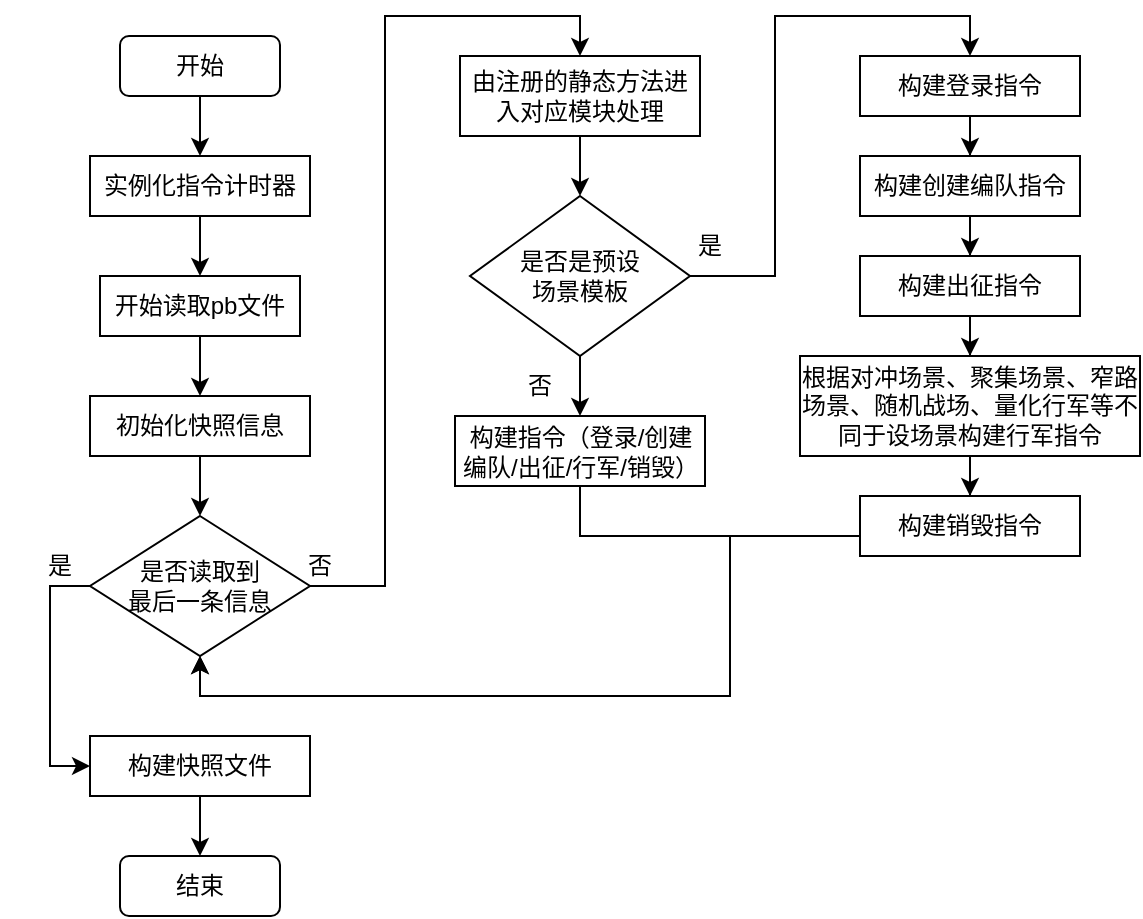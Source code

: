 <mxfile version="21.0.8" type="github">
  <diagram name="第 1 页" id="mLox_zXsMJPrJibGDM8M">
    <mxGraphModel dx="794" dy="470" grid="1" gridSize="10" guides="1" tooltips="1" connect="1" arrows="1" fold="1" page="1" pageScale="1" pageWidth="827" pageHeight="1169" math="0" shadow="0">
      <root>
        <mxCell id="0" />
        <mxCell id="1" parent="0" />
        <mxCell id="eCKu4-VgmCrht83dg7p6-11" style="edgeStyle=orthogonalEdgeStyle;rounded=0;orthogonalLoop=1;jettySize=auto;html=1;entryX=0.5;entryY=0;entryDx=0;entryDy=0;" parent="1" source="eCKu4-VgmCrht83dg7p6-1" target="eCKu4-VgmCrht83dg7p6-3" edge="1">
          <mxGeometry relative="1" as="geometry" />
        </mxCell>
        <mxCell id="eCKu4-VgmCrht83dg7p6-1" value="开始" style="rounded=1;whiteSpace=wrap;html=1;fontSize=12;glass=0;strokeWidth=1;shadow=0;" parent="1" vertex="1">
          <mxGeometry x="130" y="40" width="80" height="30" as="geometry" />
        </mxCell>
        <mxCell id="eCKu4-VgmCrht83dg7p6-13" style="edgeStyle=orthogonalEdgeStyle;rounded=0;orthogonalLoop=1;jettySize=auto;html=1;entryX=0.5;entryY=0;entryDx=0;entryDy=0;" parent="1" source="eCKu4-VgmCrht83dg7p6-2" target="eCKu4-VgmCrht83dg7p6-4" edge="1">
          <mxGeometry relative="1" as="geometry" />
        </mxCell>
        <mxCell id="eCKu4-VgmCrht83dg7p6-2" value="开始读取pb文件" style="rounded=0;whiteSpace=wrap;html=1;" parent="1" vertex="1">
          <mxGeometry x="120" y="160" width="100" height="30" as="geometry" />
        </mxCell>
        <mxCell id="eCKu4-VgmCrht83dg7p6-12" style="edgeStyle=orthogonalEdgeStyle;rounded=0;orthogonalLoop=1;jettySize=auto;html=1;entryX=0.5;entryY=0;entryDx=0;entryDy=0;" parent="1" source="eCKu4-VgmCrht83dg7p6-3" target="eCKu4-VgmCrht83dg7p6-2" edge="1">
          <mxGeometry relative="1" as="geometry" />
        </mxCell>
        <mxCell id="eCKu4-VgmCrht83dg7p6-3" value="实例化指令计时器" style="rounded=0;whiteSpace=wrap;html=1;" parent="1" vertex="1">
          <mxGeometry x="115" y="100" width="110" height="30" as="geometry" />
        </mxCell>
        <mxCell id="eCKu4-VgmCrht83dg7p6-14" style="edgeStyle=orthogonalEdgeStyle;rounded=0;orthogonalLoop=1;jettySize=auto;html=1;" parent="1" source="eCKu4-VgmCrht83dg7p6-4" target="eCKu4-VgmCrht83dg7p6-6" edge="1">
          <mxGeometry relative="1" as="geometry" />
        </mxCell>
        <mxCell id="eCKu4-VgmCrht83dg7p6-4" value="初始化快照信息" style="rounded=0;whiteSpace=wrap;html=1;" parent="1" vertex="1">
          <mxGeometry x="115" y="220" width="110" height="30" as="geometry" />
        </mxCell>
        <mxCell id="eCKu4-VgmCrht83dg7p6-16" style="edgeStyle=orthogonalEdgeStyle;rounded=0;orthogonalLoop=1;jettySize=auto;html=1;" parent="1" source="eCKu4-VgmCrht83dg7p6-5" target="eCKu4-VgmCrht83dg7p6-7" edge="1">
          <mxGeometry relative="1" as="geometry" />
        </mxCell>
        <mxCell id="eCKu4-VgmCrht83dg7p6-5" value="由注册的静态方法进入对应模块处理" style="rounded=0;whiteSpace=wrap;html=1;" parent="1" vertex="1">
          <mxGeometry x="300" y="50" width="120" height="40" as="geometry" />
        </mxCell>
        <mxCell id="eCKu4-VgmCrht83dg7p6-15" style="edgeStyle=orthogonalEdgeStyle;rounded=0;orthogonalLoop=1;jettySize=auto;html=1;entryX=0.5;entryY=0;entryDx=0;entryDy=0;" parent="1" source="eCKu4-VgmCrht83dg7p6-6" target="eCKu4-VgmCrht83dg7p6-5" edge="1">
          <mxGeometry relative="1" as="geometry" />
        </mxCell>
        <mxCell id="eCKu4-VgmCrht83dg7p6-37" style="edgeStyle=orthogonalEdgeStyle;rounded=0;orthogonalLoop=1;jettySize=auto;html=1;entryX=0;entryY=0.5;entryDx=0;entryDy=0;exitX=0;exitY=0.5;exitDx=0;exitDy=0;" parent="1" source="eCKu4-VgmCrht83dg7p6-6" target="eCKu4-VgmCrht83dg7p6-31" edge="1">
          <mxGeometry relative="1" as="geometry" />
        </mxCell>
        <mxCell id="eCKu4-VgmCrht83dg7p6-6" value="是否读取到&lt;br&gt;最后一条信息" style="rhombus;whiteSpace=wrap;html=1;" parent="1" vertex="1">
          <mxGeometry x="115" y="280" width="110" height="70" as="geometry" />
        </mxCell>
        <mxCell id="eCKu4-VgmCrht83dg7p6-24" style="edgeStyle=orthogonalEdgeStyle;rounded=0;orthogonalLoop=1;jettySize=auto;html=1;entryX=0.5;entryY=0;entryDx=0;entryDy=0;" parent="1" source="eCKu4-VgmCrht83dg7p6-7" target="eCKu4-VgmCrht83dg7p6-10" edge="1">
          <mxGeometry relative="1" as="geometry" />
        </mxCell>
        <mxCell id="eCKu4-VgmCrht83dg7p6-30" style="edgeStyle=orthogonalEdgeStyle;rounded=0;orthogonalLoop=1;jettySize=auto;html=1;entryX=0.5;entryY=0;entryDx=0;entryDy=0;" parent="1" source="eCKu4-VgmCrht83dg7p6-7" target="eCKu4-VgmCrht83dg7p6-29" edge="1">
          <mxGeometry relative="1" as="geometry" />
        </mxCell>
        <mxCell id="eCKu4-VgmCrht83dg7p6-7" value="是否是预设&lt;br&gt;场景模板" style="rhombus;whiteSpace=wrap;html=1;" parent="1" vertex="1">
          <mxGeometry x="305" y="120" width="110" height="80" as="geometry" />
        </mxCell>
        <mxCell id="eCKu4-VgmCrht83dg7p6-25" style="edgeStyle=orthogonalEdgeStyle;rounded=0;orthogonalLoop=1;jettySize=auto;html=1;entryX=0.5;entryY=0;entryDx=0;entryDy=0;" parent="1" source="eCKu4-VgmCrht83dg7p6-10" target="eCKu4-VgmCrht83dg7p6-19" edge="1">
          <mxGeometry relative="1" as="geometry" />
        </mxCell>
        <mxCell id="eCKu4-VgmCrht83dg7p6-10" value="构建登录指令" style="rounded=0;whiteSpace=wrap;html=1;" parent="1" vertex="1">
          <mxGeometry x="500" y="50" width="110" height="30" as="geometry" />
        </mxCell>
        <mxCell id="eCKu4-VgmCrht83dg7p6-26" style="edgeStyle=orthogonalEdgeStyle;rounded=0;orthogonalLoop=1;jettySize=auto;html=1;" parent="1" source="eCKu4-VgmCrht83dg7p6-19" target="eCKu4-VgmCrht83dg7p6-22" edge="1">
          <mxGeometry relative="1" as="geometry" />
        </mxCell>
        <mxCell id="eCKu4-VgmCrht83dg7p6-19" value="构建创建编队指令" style="rounded=0;whiteSpace=wrap;html=1;" parent="1" vertex="1">
          <mxGeometry x="500" y="100" width="110" height="30" as="geometry" />
        </mxCell>
        <mxCell id="eCKu4-VgmCrht83dg7p6-28" style="edgeStyle=orthogonalEdgeStyle;rounded=0;orthogonalLoop=1;jettySize=auto;html=1;entryX=0.5;entryY=0;entryDx=0;entryDy=0;" parent="1" source="eCKu4-VgmCrht83dg7p6-21" target="eCKu4-VgmCrht83dg7p6-23" edge="1">
          <mxGeometry relative="1" as="geometry" />
        </mxCell>
        <mxCell id="eCKu4-VgmCrht83dg7p6-21" value="根据对冲场景、聚集场景、窄路场景、随机战场、量化行军等不同于设场景构建行军指令" style="rounded=0;whiteSpace=wrap;html=1;" parent="1" vertex="1">
          <mxGeometry x="470" y="200" width="170" height="50" as="geometry" />
        </mxCell>
        <mxCell id="eCKu4-VgmCrht83dg7p6-27" style="edgeStyle=orthogonalEdgeStyle;rounded=0;orthogonalLoop=1;jettySize=auto;html=1;entryX=0.5;entryY=0;entryDx=0;entryDy=0;" parent="1" source="eCKu4-VgmCrht83dg7p6-22" target="eCKu4-VgmCrht83dg7p6-21" edge="1">
          <mxGeometry relative="1" as="geometry" />
        </mxCell>
        <mxCell id="eCKu4-VgmCrht83dg7p6-22" value="构建出征指令" style="rounded=0;whiteSpace=wrap;html=1;" parent="1" vertex="1">
          <mxGeometry x="500" y="150" width="110" height="30" as="geometry" />
        </mxCell>
        <mxCell id="eCKu4-VgmCrht83dg7p6-34" style="edgeStyle=orthogonalEdgeStyle;rounded=0;orthogonalLoop=1;jettySize=auto;html=1;entryX=0.5;entryY=1;entryDx=0;entryDy=0;" parent="1" source="eCKu4-VgmCrht83dg7p6-23" target="eCKu4-VgmCrht83dg7p6-6" edge="1">
          <mxGeometry relative="1" as="geometry">
            <mxPoint x="170" y="360" as="targetPoint" />
            <Array as="points">
              <mxPoint x="435" y="290" />
              <mxPoint x="435" y="370" />
              <mxPoint x="170" y="370" />
            </Array>
          </mxGeometry>
        </mxCell>
        <mxCell id="eCKu4-VgmCrht83dg7p6-23" value="构建销毁指令" style="rounded=0;whiteSpace=wrap;html=1;" parent="1" vertex="1">
          <mxGeometry x="500" y="270" width="110" height="30" as="geometry" />
        </mxCell>
        <mxCell id="eCKu4-VgmCrht83dg7p6-33" style="edgeStyle=orthogonalEdgeStyle;rounded=0;orthogonalLoop=1;jettySize=auto;html=1;entryX=0.5;entryY=1;entryDx=0;entryDy=0;" parent="1" source="eCKu4-VgmCrht83dg7p6-29" target="eCKu4-VgmCrht83dg7p6-6" edge="1">
          <mxGeometry relative="1" as="geometry">
            <mxPoint x="200" y="360" as="targetPoint" />
            <Array as="points">
              <mxPoint x="360" y="290" />
              <mxPoint x="435" y="290" />
              <mxPoint x="435" y="370" />
              <mxPoint x="170" y="370" />
            </Array>
          </mxGeometry>
        </mxCell>
        <mxCell id="eCKu4-VgmCrht83dg7p6-29" value="构建指令（登录/创建编队/出征/行军/销毁）" style="rounded=0;whiteSpace=wrap;html=1;" parent="1" vertex="1">
          <mxGeometry x="297.5" y="230" width="125" height="35" as="geometry" />
        </mxCell>
        <mxCell id="eCKu4-VgmCrht83dg7p6-35" style="edgeStyle=orthogonalEdgeStyle;rounded=0;orthogonalLoop=1;jettySize=auto;html=1;exitX=0.5;exitY=1;exitDx=0;exitDy=0;entryX=0.5;entryY=0;entryDx=0;entryDy=0;" parent="1" source="eCKu4-VgmCrht83dg7p6-31" target="eCKu4-VgmCrht83dg7p6-32" edge="1">
          <mxGeometry relative="1" as="geometry" />
        </mxCell>
        <mxCell id="eCKu4-VgmCrht83dg7p6-31" value="构建快照文件" style="rounded=0;whiteSpace=wrap;html=1;" parent="1" vertex="1">
          <mxGeometry x="115" y="390" width="110" height="30" as="geometry" />
        </mxCell>
        <mxCell id="eCKu4-VgmCrht83dg7p6-32" value="结束" style="rounded=1;whiteSpace=wrap;html=1;fontSize=12;glass=0;strokeWidth=1;shadow=0;" parent="1" vertex="1">
          <mxGeometry x="130" y="450" width="80" height="30" as="geometry" />
        </mxCell>
        <mxCell id="eCKu4-VgmCrht83dg7p6-36" value="是" style="text;html=1;strokeColor=none;fillColor=none;align=center;verticalAlign=middle;whiteSpace=wrap;rounded=0;" parent="1" vertex="1">
          <mxGeometry x="70" y="290" width="60" height="30" as="geometry" />
        </mxCell>
        <mxCell id="eCKu4-VgmCrht83dg7p6-38" value="是" style="text;html=1;strokeColor=none;fillColor=none;align=center;verticalAlign=middle;whiteSpace=wrap;rounded=0;" parent="1" vertex="1">
          <mxGeometry x="395" y="130" width="60" height="30" as="geometry" />
        </mxCell>
        <mxCell id="eCKu4-VgmCrht83dg7p6-39" value="否" style="text;html=1;strokeColor=none;fillColor=none;align=center;verticalAlign=middle;whiteSpace=wrap;rounded=0;" parent="1" vertex="1">
          <mxGeometry x="200" y="290" width="60" height="30" as="geometry" />
        </mxCell>
        <mxCell id="eCKu4-VgmCrht83dg7p6-40" value="否" style="text;html=1;strokeColor=none;fillColor=none;align=center;verticalAlign=middle;whiteSpace=wrap;rounded=0;" parent="1" vertex="1">
          <mxGeometry x="310" y="200" width="60" height="30" as="geometry" />
        </mxCell>
      </root>
    </mxGraphModel>
  </diagram>
</mxfile>
